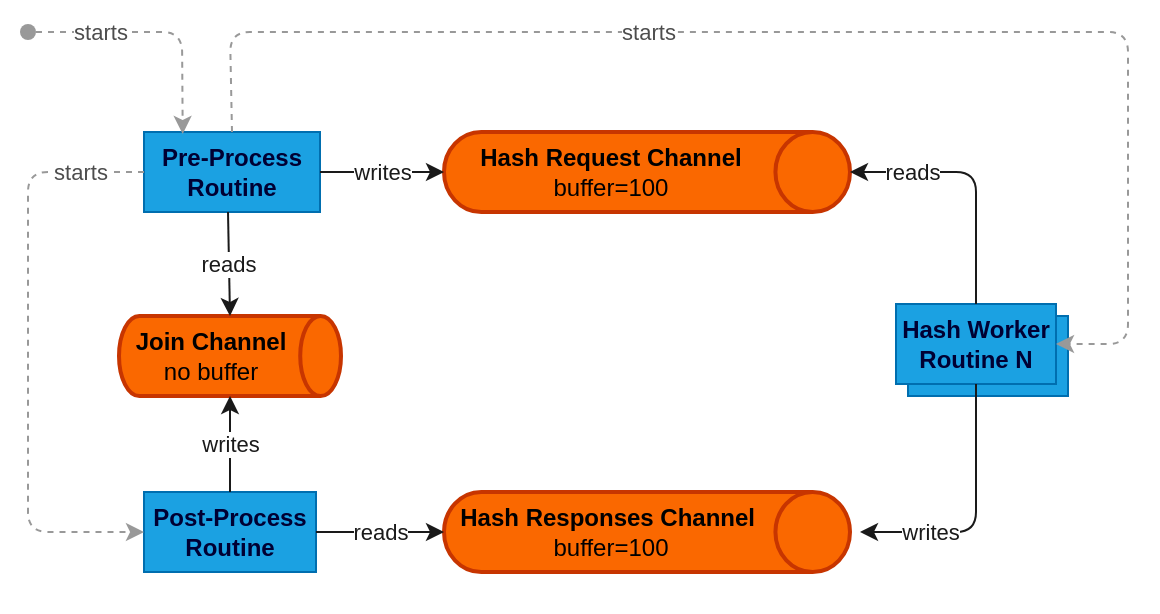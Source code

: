 <mxfile>
    <diagram id="ohqP2dMDaSPswFlk4yJ4" name="Page-1">
        <mxGraphModel dx="821" dy="737" grid="0" gridSize="10" guides="1" tooltips="1" connect="1" arrows="1" fold="1" page="1" pageScale="1" pageWidth="850" pageHeight="1100" math="0" shadow="0">
            <root>
                <mxCell id="0"/>
                <mxCell id="1" parent="0"/>
                <mxCell id="31" value="" style="rounded=0;whiteSpace=wrap;html=1;labelBackgroundColor=none;fontColor=#4D4D4D;fillColor=#FFFFFF;strokeColor=none;" parent="1" vertex="1">
                    <mxGeometry x="126" y="244" width="579" height="306" as="geometry"/>
                </mxCell>
                <mxCell id="19" value="" style="rounded=0;whiteSpace=wrap;html=1;fillColor=#1ba1e2;strokeColor=#006EAF;fontColor=#ffffff;" parent="1" vertex="1">
                    <mxGeometry x="580" y="402" width="80" height="40" as="geometry"/>
                </mxCell>
                <mxCell id="5" value="Pre-Process&lt;br&gt;Routine" style="rounded=0;whiteSpace=wrap;html=1;fillColor=#1ba1e2;strokeColor=#006EAF;fontColor=#000033;fontStyle=1" parent="1" vertex="1">
                    <mxGeometry x="198" y="310" width="88" height="40" as="geometry"/>
                </mxCell>
                <mxCell id="6" value="&lt;span style=&quot;font-family: Helvetica; font-size: 12px; font-style: normal; font-variant-ligatures: normal; font-variant-caps: normal; letter-spacing: normal; orphans: 2; text-align: center; text-indent: 0px; text-transform: none; widows: 2; word-spacing: 0px; -webkit-text-stroke-width: 0px; text-decoration-thickness: initial; text-decoration-style: initial; text-decoration-color: initial; float: none; display: inline !important;&quot;&gt;&lt;b&gt;Hash Responses Channel&lt;/b&gt;&lt;/span&gt;&lt;span style=&quot;font-family: Helvetica; font-size: 12px; font-style: normal; font-variant-ligatures: normal; font-variant-caps: normal; font-weight: 400; letter-spacing: normal; orphans: 2; text-align: center; text-indent: 0px; text-transform: none; widows: 2; word-spacing: 0px; -webkit-text-stroke-width: 0px; text-decoration-thickness: initial; text-decoration-style: initial; text-decoration-color: initial; float: none; display: inline !important;&quot;&gt;&amp;nbsp;&lt;br&gt;buffer=100&lt;br&gt;&lt;/span&gt;" style="strokeWidth=2;html=1;shape=mxgraph.flowchart.direct_data;whiteSpace=wrap;spacingRight=20;fillColor=#fa6800;strokeColor=#C73500;fontColor=#000000;labelBackgroundColor=none;spacingLeft=-16;" parent="1" vertex="1">
                    <mxGeometry x="348" y="490" width="203" height="40" as="geometry"/>
                </mxCell>
                <mxCell id="7" value="&lt;span style=&quot;font-family: Helvetica; font-size: 12px; font-style: normal; font-variant-ligatures: normal; font-variant-caps: normal; letter-spacing: normal; orphans: 2; text-align: center; text-indent: 0px; text-transform: none; widows: 2; word-spacing: 0px; -webkit-text-stroke-width: 0px; text-decoration-thickness: initial; text-decoration-style: initial; text-decoration-color: initial; float: none; display: inline !important;&quot;&gt;&lt;b&gt;Hash Request Channel &lt;br&gt;&lt;/b&gt;buffer=100&lt;br&gt;&lt;/span&gt;" style="strokeWidth=2;html=1;shape=mxgraph.flowchart.direct_data;whiteSpace=wrap;spacingRight=20;fillColor=#fa6800;strokeColor=#C73500;labelBackgroundColor=none;fontColor=#000000;spacingLeft=-16;" parent="1" vertex="1">
                    <mxGeometry x="348" y="310" width="203" height="40" as="geometry"/>
                </mxCell>
                <mxCell id="9" value="Post-Process&lt;br&gt;Routine" style="rounded=0;whiteSpace=wrap;html=1;fillColor=#1ba1e2;strokeColor=#006EAF;fontColor=#000033;fontStyle=1" parent="1" vertex="1">
                    <mxGeometry x="198" y="490" width="86" height="40" as="geometry"/>
                </mxCell>
                <mxCell id="10" value="Hash Worker&lt;br&gt;Routine N" style="rounded=0;whiteSpace=wrap;html=1;fillColor=#1ba1e2;strokeColor=#006EAF;fontColor=#000033;fontStyle=1" parent="1" vertex="1">
                    <mxGeometry x="574" y="396" width="80" height="40" as="geometry"/>
                </mxCell>
                <mxCell id="13" value="reads" style="endArrow=classic;html=1;entryX=0;entryY=0.5;entryDx=0;entryDy=0;entryPerimeter=0;exitX=1;exitY=0.5;exitDx=0;exitDy=0;labelBackgroundColor=#FFFFFF;strokeColor=#1A1A1A;fontColor=#1A1A1A;" parent="1" source="9" target="6" edge="1">
                    <mxGeometry width="50" height="50" relative="1" as="geometry">
                        <mxPoint x="413" y="360" as="sourcePoint"/>
                        <mxPoint x="463" y="410" as="targetPoint"/>
                    </mxGeometry>
                </mxCell>
                <mxCell id="14" value="&lt;span style=&quot;font-family: Helvetica; font-size: 12px; font-style: normal; font-variant-ligatures: normal; font-variant-caps: normal; letter-spacing: normal; orphans: 2; text-align: center; text-indent: 0px; text-transform: none; widows: 2; word-spacing: 0px; -webkit-text-stroke-width: 0px; text-decoration-thickness: initial; text-decoration-style: initial; text-decoration-color: initial; float: none; display: inline !important;&quot;&gt;&lt;b&gt;Join Channel&lt;/b&gt;&lt;br&gt;no buffer&lt;/span&gt;" style="strokeWidth=2;html=1;shape=mxgraph.flowchart.direct_data;whiteSpace=wrap;spacingRight=20;fillColor=#fa6800;strokeColor=#C73500;fontColor=#000000;labelBackgroundColor=none;" parent="1" vertex="1">
                    <mxGeometry x="185.5" y="402" width="111" height="40" as="geometry"/>
                </mxCell>
                <mxCell id="15" value="reads" style="endArrow=classic;html=1;entryX=0.5;entryY=0;entryDx=0;entryDy=0;entryPerimeter=0;labelBackgroundColor=#FFFFFF;strokeColor=#1A1A1A;fontColor=#1A1A1A;" parent="1" target="14" edge="1">
                    <mxGeometry width="50" height="50" relative="1" as="geometry">
                        <mxPoint x="240" y="350" as="sourcePoint"/>
                        <mxPoint x="330" y="390" as="targetPoint"/>
                    </mxGeometry>
                </mxCell>
                <mxCell id="16" value="writes" style="endArrow=classic;html=1;entryX=0;entryY=0.5;entryDx=0;entryDy=0;entryPerimeter=0;exitX=1;exitY=0.5;exitDx=0;exitDy=0;labelBackgroundColor=#FFFFFF;strokeColor=#1A1A1A;fontColor=#1A1A1A;" parent="1" source="5" target="7" edge="1">
                    <mxGeometry width="50" height="50" relative="1" as="geometry">
                        <mxPoint x="223" y="280" as="sourcePoint"/>
                        <mxPoint x="383" y="270" as="targetPoint"/>
                    </mxGeometry>
                </mxCell>
                <mxCell id="18" value="starts" style="endArrow=classic;html=1;exitX=0.5;exitY=0;exitDx=0;exitDy=0;entryX=1;entryY=0.5;entryDx=0;entryDy=0;strokeColor=#999999;dashed=1;fontColor=#4D4D4D;labelBackgroundColor=#FFFFFF;" parent="1" source="5" target="10" edge="1">
                    <mxGeometry x="-0.25" width="50" height="50" relative="1" as="geometry">
                        <mxPoint x="280" y="280" as="sourcePoint"/>
                        <mxPoint x="790" y="340" as="targetPoint"/>
                        <Array as="points">
                            <mxPoint x="241" y="260"/>
                            <mxPoint x="690" y="260"/>
                            <mxPoint x="690" y="416"/>
                        </Array>
                        <mxPoint as="offset"/>
                    </mxGeometry>
                </mxCell>
                <mxCell id="20" value="writes" style="endArrow=classic;html=1;exitX=0.5;exitY=0;exitDx=0;exitDy=0;labelBackgroundColor=#FFFFFF;strokeColor=#1A1A1A;fontColor=#1A1A1A;" parent="1" source="9" target="14" edge="1">
                    <mxGeometry width="50" height="50" relative="1" as="geometry">
                        <mxPoint x="241" y="470" as="sourcePoint"/>
                        <mxPoint x="320" y="460" as="targetPoint"/>
                        <Array as="points"/>
                    </mxGeometry>
                </mxCell>
                <mxCell id="21" value="writes" style="endArrow=classic;html=1;entryX=1;entryY=0.5;entryDx=0;entryDy=0;entryPerimeter=0;align=center;exitX=0.5;exitY=1;exitDx=0;exitDy=0;labelBackgroundColor=#FFFFFF;strokeColor=#1A1A1A;fontColor=#1A1A1A;" parent="1" source="10" edge="1">
                    <mxGeometry x="0.481" width="50" height="50" relative="1" as="geometry">
                        <mxPoint x="691" y="520" as="sourcePoint"/>
                        <mxPoint x="556" y="510" as="targetPoint"/>
                        <Array as="points">
                            <mxPoint x="614" y="510"/>
                        </Array>
                        <mxPoint as="offset"/>
                    </mxGeometry>
                </mxCell>
                <mxCell id="22" value="reads" style="endArrow=classic;html=1;entryX=1;entryY=0.5;entryDx=0;entryDy=0;entryPerimeter=0;exitX=0.5;exitY=0;exitDx=0;exitDy=0;labelBackgroundColor=#FFFFFF;strokeColor=#1A1A1A;fontColor=#1A1A1A;spacing=2;spacingLeft=0;targetPerimeterSpacing=0;" parent="1" source="10" edge="1">
                    <mxGeometry x="0.52" width="50" height="50" relative="1" as="geometry">
                        <mxPoint x="671" y="360" as="sourcePoint"/>
                        <mxPoint x="551" y="330" as="targetPoint"/>
                        <Array as="points">
                            <mxPoint x="614" y="330"/>
                        </Array>
                        <mxPoint as="offset"/>
                    </mxGeometry>
                </mxCell>
                <mxCell id="25" value="starts" style="endArrow=classic;html=1;entryX=0;entryY=0.5;entryDx=0;entryDy=0;exitX=0;exitY=0.5;exitDx=0;exitDy=0;strokeColor=#999999;dashed=1;fontColor=#4D4D4D;labelBackgroundColor=#FFFFFF;" parent="1" source="5" target="9" edge="1">
                    <mxGeometry x="-0.78" width="50" height="50" relative="1" as="geometry">
                        <mxPoint x="251" y="300" as="sourcePoint"/>
                        <mxPoint x="701" y="386" as="targetPoint"/>
                        <Array as="points">
                            <mxPoint x="140" y="330"/>
                            <mxPoint x="140" y="510"/>
                        </Array>
                        <mxPoint as="offset"/>
                    </mxGeometry>
                </mxCell>
                <mxCell id="34" value="starts" style="endArrow=classic;html=1;strokeColor=#999999;dashed=1;fontColor=#4D4D4D;labelBackgroundColor=#FFFFFF;movable=1;resizable=1;rotatable=1;deletable=1;editable=1;connectable=1;anchorPointDirection=0;exitX=1;exitY=0.5;exitDx=0;exitDy=0;entryX=0.22;entryY=0.025;entryDx=0;entryDy=0;entryPerimeter=0;" parent="1" source="35" target="5" edge="1">
                    <mxGeometry x="-0.484" width="50" height="50" relative="1" as="geometry">
                        <mxPoint x="163" y="259" as="sourcePoint"/>
                        <mxPoint x="220" y="309" as="targetPoint"/>
                        <Array as="points">
                            <mxPoint x="217" y="260"/>
                        </Array>
                        <mxPoint as="offset"/>
                    </mxGeometry>
                </mxCell>
                <mxCell id="35" value="" style="ellipse;whiteSpace=wrap;html=1;aspect=fixed;fillColor=#999999;strokeColor=none;" parent="1" vertex="1">
                    <mxGeometry x="136" y="256" width="8" height="8" as="geometry"/>
                </mxCell>
            </root>
        </mxGraphModel>
    </diagram>
</mxfile>